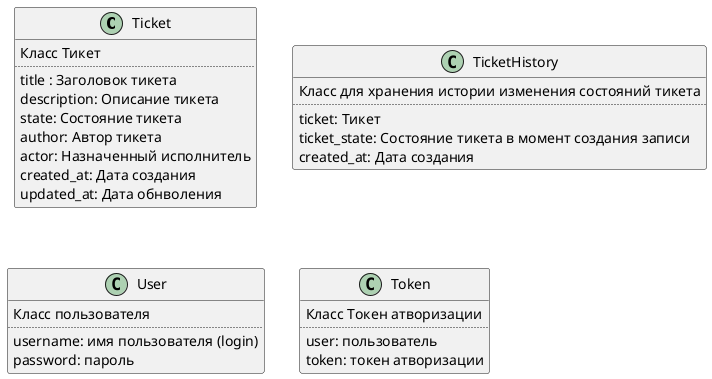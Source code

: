@startuml
class Ticket {
    Класс Тикет
    ..
    title : Заголовок тикета
    description: Описание тикета
    state: Состояние тикета
    author: Автор тикета
    actor: Назначенный исполнитель
    created_at: Дата создания
    updated_at: Дата обнволения
}
class TicketHistory{
    Класс для хранения истории изменения состояний тикета
    ..
    ticket: Тикет
    ticket_state: Состояние тикета в момент создания записи
    created_at: Дата создания
}

class User {
    Класс пользователя
    ..
    username: имя пользователя (login)
    password: пароль
}
class Token {
    Класс Токен атворизации
    ..
    user: пользователь
    token: токен атворизации
}
@enduml

